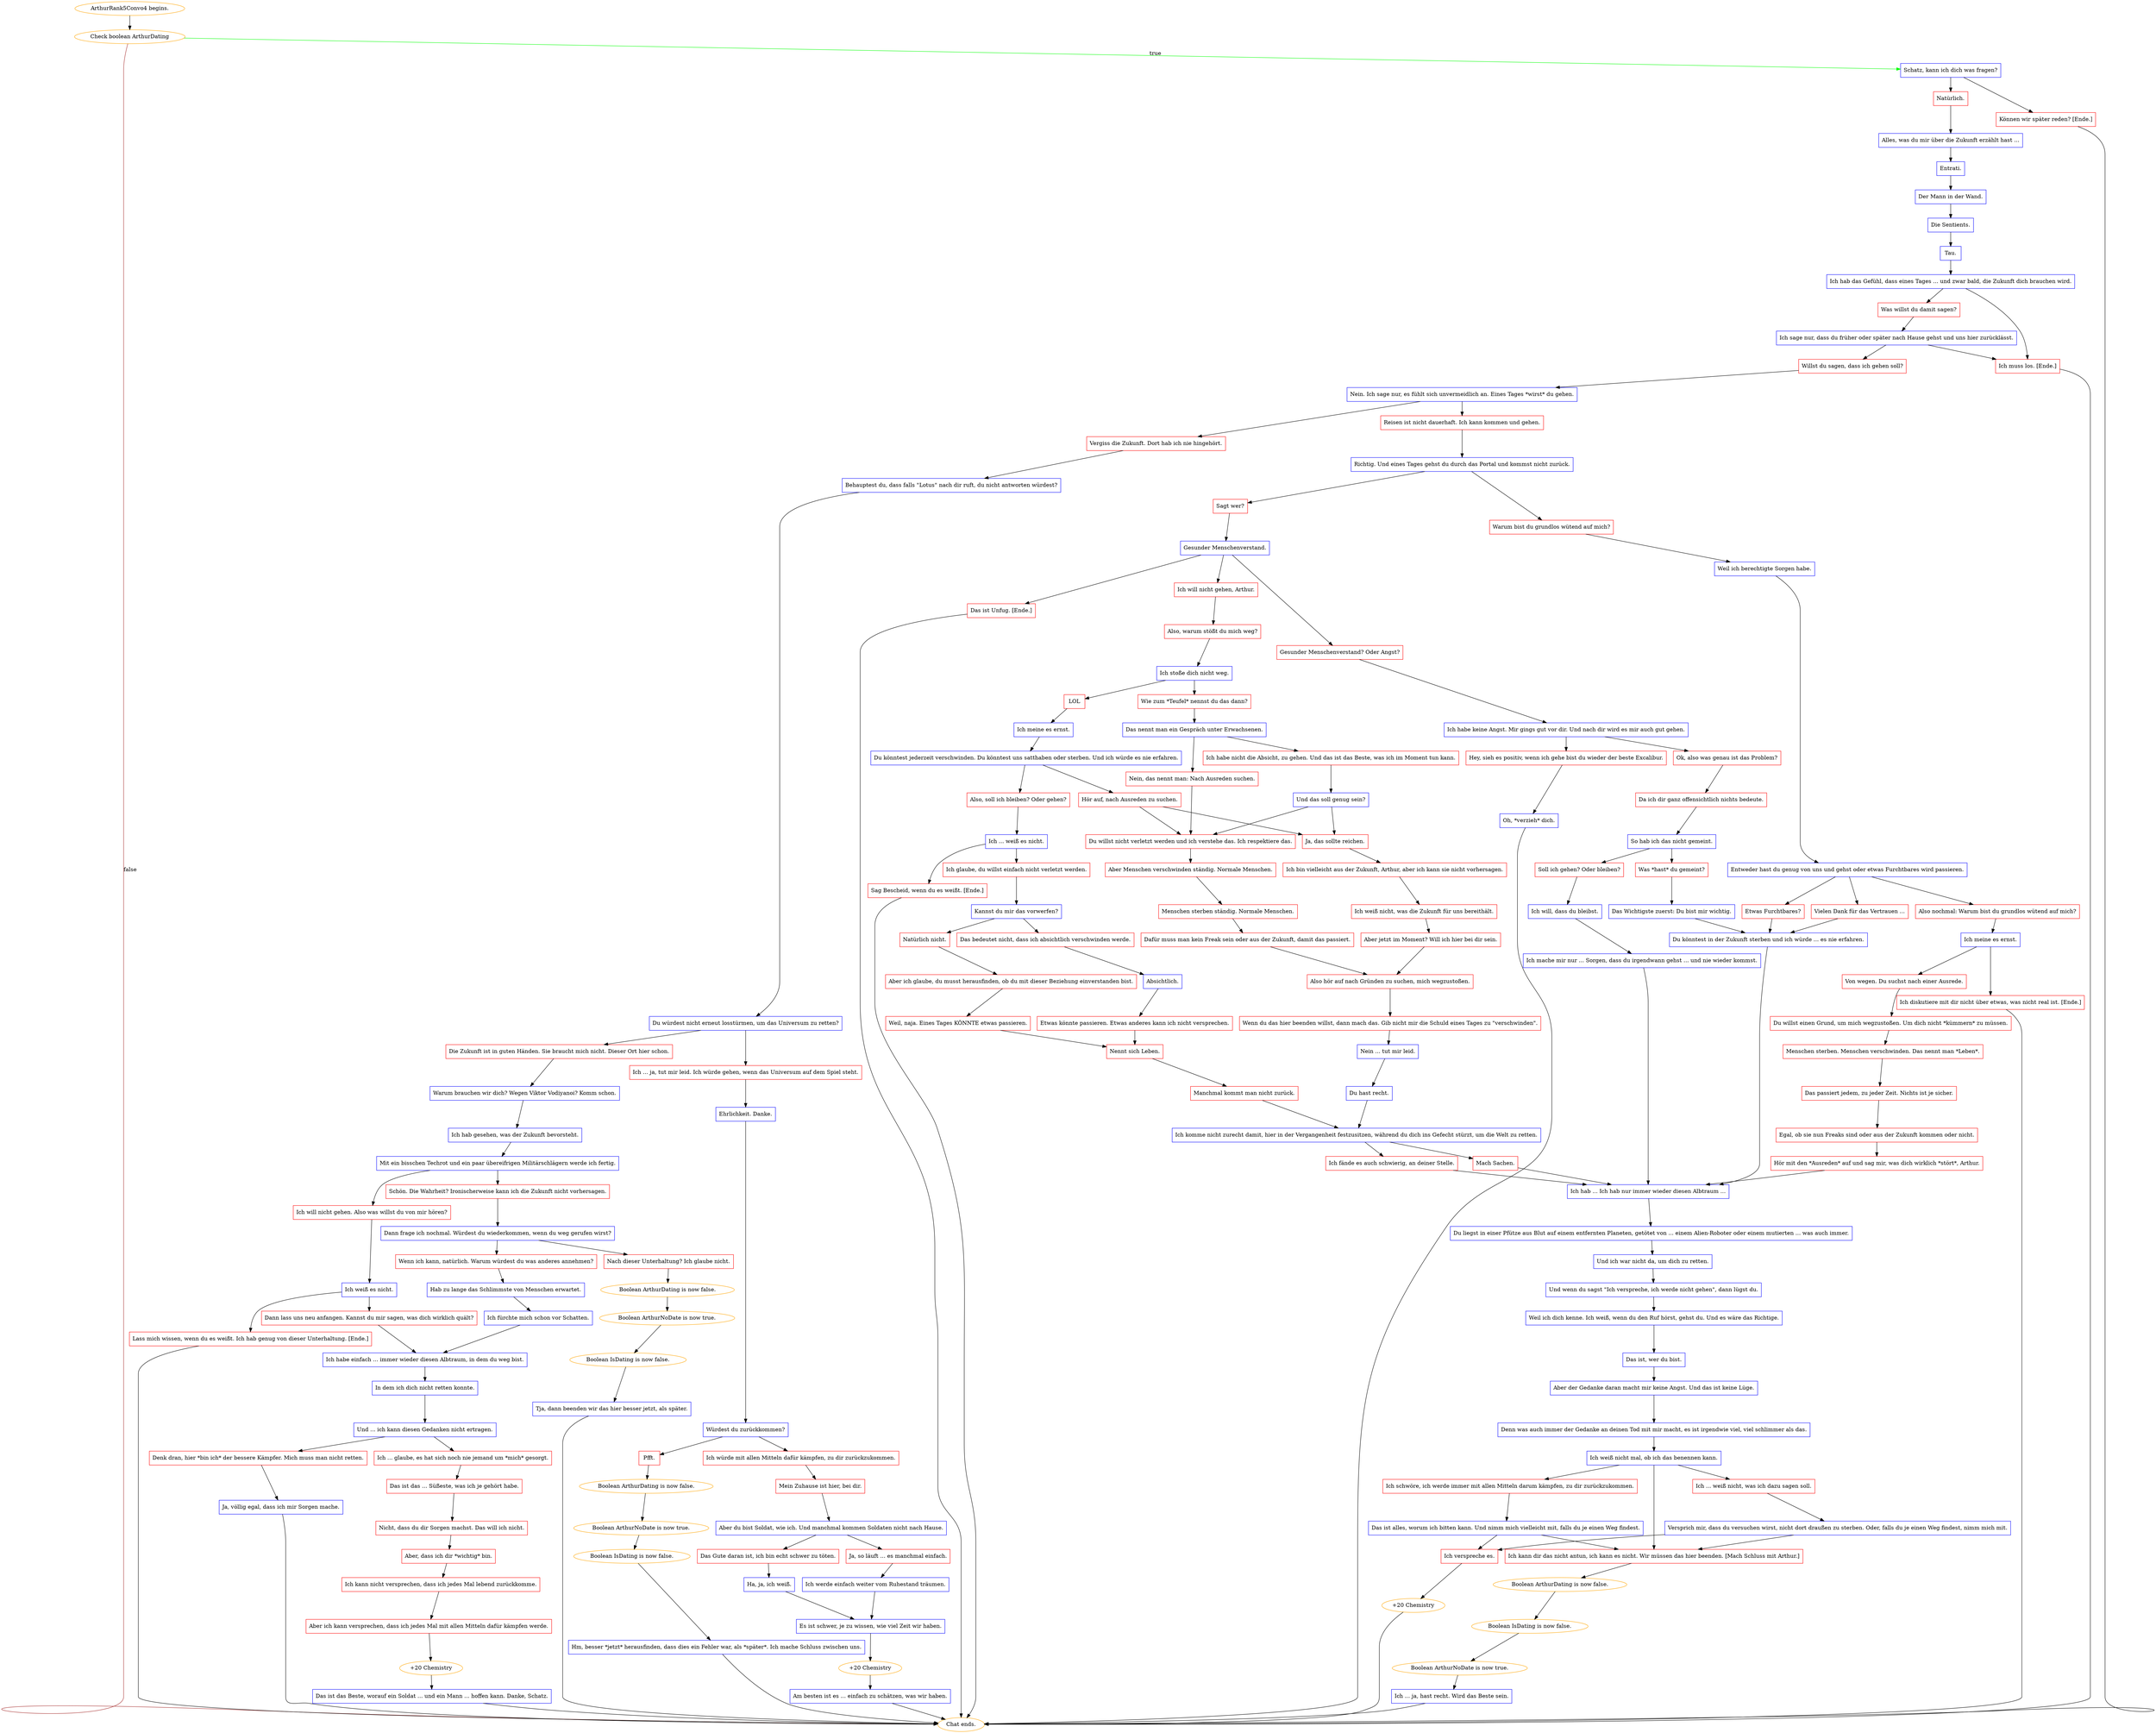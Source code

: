 digraph {
	"ArthurRank5Convo4 begins." [color=orange];
		"ArthurRank5Convo4 begins." -> j2920893703;
	j2920893703 [label="Check boolean ArthurDating",color=orange];
		j2920893703 -> j3716902266 [label=true,color=green];
		j2920893703 -> "Chat ends." [label=false,color=brown];
	j3716902266 [label="Schatz, kann ich dich was fragen?",shape=box,color=blue];
		j3716902266 -> j3555096656;
		j3716902266 -> j2354303438;
	"Chat ends." [color=orange];
	j3555096656 [label="Natürlich.",shape=box,color=red];
		j3555096656 -> j312477532;
	j2354303438 [label="Können wir später reden? [Ende.]",shape=box,color=red];
		j2354303438 -> "Chat ends.";
	j312477532 [label="Alles, was du mir über die Zukunft erzählt hast ...",shape=box,color=blue];
		j312477532 -> j1320407340;
	j1320407340 [label="Entrati.",shape=box,color=blue];
		j1320407340 -> j1539753290;
	j1539753290 [label="Der Mann in der Wand.",shape=box,color=blue];
		j1539753290 -> j2923733854;
	j2923733854 [label="Die Sentients.",shape=box,color=blue];
		j2923733854 -> j226224293;
	j226224293 [label="Tau.",shape=box,color=blue];
		j226224293 -> j2314707726;
	j2314707726 [label="Ich hab das Gefühl, dass eines Tages ... und zwar bald, die Zukunft dich brauchen wird.",shape=box,color=blue];
		j2314707726 -> j496169703;
		j2314707726 -> j610652998;
	j496169703 [label="Was willst du damit sagen?",shape=box,color=red];
		j496169703 -> j1696945749;
	j610652998 [label="Ich muss los. [Ende.]",shape=box,color=red];
		j610652998 -> "Chat ends.";
	j1696945749 [label="Ich sage nur, dass du früher oder später nach Hause gehst und uns hier zurücklässt.",shape=box,color=blue];
		j1696945749 -> j2411476323;
		j1696945749 -> j610652998;
	j2411476323 [label="Willst du sagen, dass ich gehen soll?",shape=box,color=red];
		j2411476323 -> j1491923239;
	j1491923239 [label="Nein. Ich sage nur, es fühlt sich unvermeidlich an. Eines Tages *wirst* du gehen.",shape=box,color=blue];
		j1491923239 -> j323161637;
		j1491923239 -> j3276769092;
	j323161637 [label="Reisen ist nicht dauerhaft. Ich kann kommen und gehen.",shape=box,color=red];
		j323161637 -> j2004750632;
	j3276769092 [label="Vergiss die Zukunft. Dort hab ich nie hingehört.",shape=box,color=red];
		j3276769092 -> j3810632497;
	j2004750632 [label="Richtig. Und eines Tages gehst du durch das Portal und kommst nicht zurück.",shape=box,color=blue];
		j2004750632 -> j2050443184;
		j2004750632 -> j3429135405;
	j3810632497 [label="Behauptest du, dass falls \"Lotus\" nach dir ruft, du nicht antworten würdest?",shape=box,color=blue];
		j3810632497 -> j1274395693;
	j2050443184 [label="Warum bist du grundlos wütend auf mich?",shape=box,color=red];
		j2050443184 -> j2962648110;
	j3429135405 [label="Sagt wer?",shape=box,color=red];
		j3429135405 -> j1277117831;
	j1274395693 [label="Du würdest nicht erneut losstürmen, um das Universum zu retten?",shape=box,color=blue];
		j1274395693 -> j1831975062;
		j1274395693 -> j1360417603;
	j2962648110 [label="Weil ich berechtigte Sorgen habe.",shape=box,color=blue];
		j2962648110 -> j1674655169;
	j1277117831 [label="Gesunder Menschenverstand.",shape=box,color=blue];
		j1277117831 -> j2432315953;
		j1277117831 -> j196951745;
		j1277117831 -> j782606668;
	j1831975062 [label="Die Zukunft ist in guten Händen. Sie braucht mich nicht. Dieser Ort hier schon.",shape=box,color=red];
		j1831975062 -> j3391208979;
	j1360417603 [label="Ich ... ja, tut mir leid. Ich würde gehen, wenn das Universum auf dem Spiel steht.",shape=box,color=red];
		j1360417603 -> j2485972931;
	j1674655169 [label="Entweder hast du genug von uns und gehst oder etwas Furchtbares wird passieren.",shape=box,color=blue];
		j1674655169 -> j897404167;
		j1674655169 -> j3576400730;
		j1674655169 -> j3839316915;
	j2432315953 [label="Gesunder Menschenverstand? Oder Angst?",shape=box,color=red];
		j2432315953 -> j4147780365;
	j196951745 [label="Das ist Unfug. [Ende.]",shape=box,color=red];
		j196951745 -> "Chat ends.";
	j782606668 [label="Ich will nicht gehen, Arthur.",shape=box,color=red];
		j782606668 -> j2527837127;
	j3391208979 [label="Warum brauchen wir dich? Wegen Viktor Vodiyanoi? Komm schon.",shape=box,color=blue];
		j3391208979 -> j1686323143;
	j2485972931 [label="Ehrlichkeit. Danke.",shape=box,color=blue];
		j2485972931 -> j2325140603;
	j897404167 [label="Etwas Furchtbares?",shape=box,color=red];
		j897404167 -> j549651895;
	j3576400730 [label="Vielen Dank für das Vertrauen ...",shape=box,color=red];
		j3576400730 -> j549651895;
	j3839316915 [label="Also nochmal: Warum bist du grundlos wütend auf mich?",shape=box,color=red];
		j3839316915 -> j3008742847;
	j4147780365 [label="Ich habe keine Angst. Mir gings gut vor dir. Und nach dir wird es mir auch gut gehen.",shape=box,color=blue];
		j4147780365 -> j1407440442;
		j4147780365 -> j1184098358;
	j2527837127 [label="Also, warum stößt du mich weg?",shape=box,color=red];
		j2527837127 -> j1570467155;
	j1686323143 [label="Ich hab gesehen, was der Zukunft bevorsteht.",shape=box,color=blue];
		j1686323143 -> j482513275;
	j2325140603 [label="Würdest du zurückkommen?",shape=box,color=blue];
		j2325140603 -> j1872775754;
		j2325140603 -> j535745622;
	j549651895 [label="Du könntest in der Zukunft sterben und ich würde ... es nie erfahren.",shape=box,color=blue];
		j549651895 -> j654230239;
	j3008742847 [label="Ich meine es ernst.",shape=box,color=blue];
		j3008742847 -> j2575435288;
		j3008742847 -> j4063554667;
	j1407440442 [label="Ok, also was genau ist das Problem?",shape=box,color=red];
		j1407440442 -> j1588771883;
	j1184098358 [label="Hey, sieh es positiv, wenn ich gehe bist du wieder der beste Excalibur.",shape=box,color=red];
		j1184098358 -> j2543832058;
	j1570467155 [label="Ich stoße dich nicht weg.",shape=box,color=blue];
		j1570467155 -> j3979788011;
		j1570467155 -> j2419184767;
	j482513275 [label="Mit ein bisschen Techrot und ein paar übereifrigen Militärschlägern werde ich fertig.",shape=box,color=blue];
		j482513275 -> j1907981129;
		j482513275 -> j2930621903;
	j1872775754 [label="Ich würde mit allen Mitteln dafür kämpfen, zu dir zurückzukommen.",shape=box,color=red];
		j1872775754 -> j3526574389;
	j535745622 [label="Pfft.",shape=box,color=red];
		j535745622 -> j2945475392;
	j654230239 [label="Ich hab ... Ich hab nur immer wieder diesen Albtraum ...",shape=box,color=blue];
		j654230239 -> j3109793923;
	j2575435288 [label="Von wegen. Du suchst nach einer Ausrede.",shape=box,color=red];
		j2575435288 -> j3007686005;
	j4063554667 [label="Ich diskutiere mit dir nicht über etwas, was nicht real ist. [Ende.]",shape=box,color=red];
		j4063554667 -> "Chat ends.";
	j1588771883 [label="Da ich dir ganz offensichtlich nichts bedeute.",shape=box,color=red];
		j1588771883 -> j2000647551;
	j2543832058 [label="Oh, *verzieh* dich.",shape=box,color=blue];
		j2543832058 -> "Chat ends.";
	j3979788011 [label="LOL",shape=box,color=red];
		j3979788011 -> j670460054;
	j2419184767 [label="Wie zum *Teufel* nennst du das dann?",shape=box,color=red];
		j2419184767 -> j3158192351;
	j1907981129 [label="Schön. Die Wahrheit? Ironischerweise kann ich die Zukunft nicht vorhersagen.",shape=box,color=red];
		j1907981129 -> j2721702098;
	j2930621903 [label="Ich will nicht gehen. Also was willst du von mir hören?",shape=box,color=red];
		j2930621903 -> j1759570597;
	j3526574389 [label="Mein Zuhause ist hier, bei dir.",shape=box,color=red];
		j3526574389 -> j1784315754;
	j2945475392 [label="Boolean ArthurDating is now false.",color=orange];
		j2945475392 -> j3816036695;
	j3109793923 [label="Du liegst in einer Pfütze aus Blut auf einem entfernten Planeten, getötet von ... einem Alien-Roboter oder einem mutierten ... was auch immer.",shape=box,color=blue];
		j3109793923 -> j4049536556;
	j3007686005 [label="Du willst einen Grund, um mich wegzustoßen. Um dich nicht *kümmern* zu müssen.",shape=box,color=red];
		j3007686005 -> j121528603;
	j2000647551 [label="So hab ich das nicht gemeint.",shape=box,color=blue];
		j2000647551 -> j3808277847;
		j2000647551 -> j3361544050;
	j670460054 [label="Ich meine es ernst.",shape=box,color=blue];
		j670460054 -> j3361654161;
	j3158192351 [label="Das nennt man ein Gespräch unter Erwachsenen.",shape=box,color=blue];
		j3158192351 -> j3378675839;
		j3158192351 -> j3168306053;
	j2721702098 [label="Dann frage ich nochmal. Würdest du wiederkommen, wenn du weg gerufen wirst?",shape=box,color=blue];
		j2721702098 -> j3283653294;
		j2721702098 -> j3076055573;
	j1759570597 [label="Ich weiß es nicht.",shape=box,color=blue];
		j1759570597 -> j901649121;
		j1759570597 -> j1784889151;
	j1784315754 [label="Aber du bist Soldat, wie ich. Und manchmal kommen Soldaten nicht nach Hause.",shape=box,color=blue];
		j1784315754 -> j3738895109;
		j1784315754 -> j952425495;
	j3816036695 [label="Boolean ArthurNoDate is now true.",color=orange];
		j3816036695 -> j1347218891;
	j4049536556 [label="Und ich war nicht da, um dich zu retten.",shape=box,color=blue];
		j4049536556 -> j444571220;
	j121528603 [label="Menschen sterben. Menschen verschwinden. Das nennt man *Leben*.",shape=box,color=red];
		j121528603 -> j4190842491;
	j3808277847 [label="Soll ich gehen? Oder bleiben?",shape=box,color=red];
		j3808277847 -> j221951109;
	j3361544050 [label="Was *hast* du gemeint?",shape=box,color=red];
		j3361544050 -> j1063118918;
	j3361654161 [label="Du könntest jederzeit verschwinden. Du könntest uns satthaben oder sterben. Und ich würde es nie erfahren.",shape=box,color=blue];
		j3361654161 -> j3990535626;
		j3361654161 -> j230157143;
	j3378675839 [label="Nein, das nennt man: Nach Ausreden suchen.",shape=box,color=red];
		j3378675839 -> j1600494572;
	j3168306053 [label="Ich habe nicht die Absicht, zu gehen. Und das ist das Beste, was ich im Moment tun kann.",shape=box,color=red];
		j3168306053 -> j2306444195;
	j3283653294 [label="Nach dieser Unterhaltung? Ich glaube nicht.",shape=box,color=red];
		j3283653294 -> j3935551344;
	j3076055573 [label="Wenn ich kann, natürlich. Warum würdest du was anderes annehmen?",shape=box,color=red];
		j3076055573 -> j3571137010;
	j901649121 [label="Dann lass uns neu anfangen. Kannst du mir sagen, was dich wirklich quält?",shape=box,color=red];
		j901649121 -> j3098704422;
	j1784889151 [label="Lass mich wissen, wenn du es weißt. Ich hab genug von dieser Unterhaltung. [Ende.]",shape=box,color=red];
		j1784889151 -> "Chat ends.";
	j3738895109 [label="Ja, so läuft ... es manchmal einfach.",shape=box,color=red];
		j3738895109 -> j3251692331;
	j952425495 [label="Das Gute daran ist, ich bin echt schwer zu töten.",shape=box,color=red];
		j952425495 -> j307632165;
	j1347218891 [label="Boolean IsDating is now false.",color=orange];
		j1347218891 -> j2789859957;
	j444571220 [label="Und wenn du sagst \"Ich verspreche, ich werde nicht gehen\", dann lügst du.",shape=box,color=blue];
		j444571220 -> j3032860160;
	j4190842491 [label="Das passiert jedem, zu jeder Zeit. Nichts ist je sicher.",shape=box,color=red];
		j4190842491 -> j3883933665;
	j221951109 [label="Ich will, dass du bleibst.",shape=box,color=blue];
		j221951109 -> j3311060181;
	j1063118918 [label="Das Wichtigste zuerst: Du bist mir wichtig.",shape=box,color=blue];
		j1063118918 -> j549651895;
	j3990535626 [label="Hör auf, nach Ausreden zu suchen.",shape=box,color=red];
		j3990535626 -> j1121070461;
		j3990535626 -> j1600494572;
	j230157143 [label="Also, soll ich bleiben? Oder gehen?",shape=box,color=red];
		j230157143 -> j3800146903;
	j1600494572 [label="Du willst nicht verletzt werden und ich verstehe das. Ich respektiere das.",shape=box,color=red];
		j1600494572 -> j3207206652;
	j2306444195 [label="Und das soll genug sein?",shape=box,color=blue];
		j2306444195 -> j1121070461;
		j2306444195 -> j1600494572;
	j3935551344 [label="Boolean ArthurDating is now false.",color=orange];
		j3935551344 -> j3855863758;
	j3571137010 [label="Hab zu lange das Schlimmste von Menschen erwartet.",shape=box,color=blue];
		j3571137010 -> j271974964;
	j3098704422 [label="Ich habe einfach ... immer wieder diesen Albtraum, in dem du weg bist.",shape=box,color=blue];
		j3098704422 -> j1860599162;
	j3251692331 [label="Ich werde einfach weiter vom Ruhestand träumen.",shape=box,color=blue];
		j3251692331 -> j1109084705;
	j307632165 [label="Ha, ja, ich weiß.",shape=box,color=blue];
		j307632165 -> j1109084705;
	j2789859957 [label="Hm, besser *jetzt* herausfinden, dass dies ein Fehler war, als *später*. Ich mache Schluss zwischen uns.",shape=box,color=blue];
		j2789859957 -> "Chat ends.";
	j3032860160 [label="Weil ich dich kenne. Ich weiß, wenn du den Ruf hörst, gehst du. Und es wäre das Richtige.",shape=box,color=blue];
		j3032860160 -> j143003173;
	j3883933665 [label="Egal, ob sie nun Freaks sind oder aus der Zukunft kommen oder nicht.",shape=box,color=red];
		j3883933665 -> j515437750;
	j3311060181 [label="Ich mache mir nur ... Sorgen, dass du irgendwann gehst ... und nie wieder kommst.",shape=box,color=blue];
		j3311060181 -> j654230239;
	j1121070461 [label="Ja, das sollte reichen.",shape=box,color=red];
		j1121070461 -> j3496050003;
	j3800146903 [label="Ich ... weiß es nicht.",shape=box,color=blue];
		j3800146903 -> j3646671687;
		j3800146903 -> j2904636464;
	j3207206652 [label="Aber Menschen verschwinden ständig. Normale Menschen.",shape=box,color=red];
		j3207206652 -> j3075259025;
	j3855863758 [label="Boolean ArthurNoDate is now true.",color=orange];
		j3855863758 -> j1469436014;
	j271974964 [label="Ich fürchte mich schon vor Schatten.",shape=box,color=blue];
		j271974964 -> j3098704422;
	j1860599162 [label="In dem ich dich nicht retten konnte.",shape=box,color=blue];
		j1860599162 -> j4226341861;
	j1109084705 [label="Es ist schwer, je zu wissen, wie viel Zeit wir haben.",shape=box,color=blue];
		j1109084705 -> j1557165175;
	j143003173 [label="Das ist, wer du bist.",shape=box,color=blue];
		j143003173 -> j3994138066;
	j515437750 [label="Hör mit den *Ausreden* auf und sag mir, was dich wirklich *stört*, Arthur.",shape=box,color=red];
		j515437750 -> j654230239;
	j3496050003 [label="Ich bin vielleicht aus der Zukunft, Arthur, aber ich kann sie nicht vorhersagen.",shape=box,color=red];
		j3496050003 -> j899681080;
	j3646671687 [label="Ich glaube, du willst einfach nicht verletzt werden.",shape=box,color=red];
		j3646671687 -> j1168005587;
	j2904636464 [label="Sag Bescheid, wenn du es weißt. [Ende.]",shape=box,color=red];
		j2904636464 -> "Chat ends.";
	j3075259025 [label="Menschen sterben ständig. Normale Menschen.",shape=box,color=red];
		j3075259025 -> j2680677190;
	j1469436014 [label="Boolean IsDating is now false.",color=orange];
		j1469436014 -> j3664878696;
	j4226341861 [label="Und ... ich kann diesen Gedanken nicht ertragen.",shape=box,color=blue];
		j4226341861 -> j945962264;
		j4226341861 -> j4048785028;
	j1557165175 [label="+20 Chemistry",color=orange];
		j1557165175 -> j2495653862;
	j3994138066 [label="Aber der Gedanke daran macht mir keine Angst. Und das ist keine Lüge.",shape=box,color=blue];
		j3994138066 -> j3519055593;
	j899681080 [label="Ich weiß nicht, was die Zukunft für uns bereithält.",shape=box,color=red];
		j899681080 -> j1203437675;
	j1168005587 [label="Kannst du mir das vorwerfen?",shape=box,color=blue];
		j1168005587 -> j4170787100;
		j1168005587 -> j1208532883;
	j2680677190 [label="Dafür muss man kein Freak sein oder aus der Zukunft, damit das passiert.",shape=box,color=red];
		j2680677190 -> j1796898698;
	j3664878696 [label="Tja, dann beenden wir das hier besser jetzt, als später.",shape=box,color=blue];
		j3664878696 -> "Chat ends.";
	j945962264 [label="Ich ... glaube, es hat sich noch nie jemand um *mich* gesorgt.",shape=box,color=red];
		j945962264 -> j3844775353;
	j4048785028 [label="Denk dran, hier *bin ich* der bessere Kämpfer. Mich muss man nicht retten.",shape=box,color=red];
		j4048785028 -> j1602102220;
	j2495653862 [label="Am besten ist es ... einfach zu schätzen, was wir haben.",shape=box,color=blue];
		j2495653862 -> "Chat ends.";
	j3519055593 [label="Denn was auch immer der Gedanke an deinen Tod mit mir macht, es ist irgendwie viel, viel schlimmer als das.",shape=box,color=blue];
		j3519055593 -> j828916627;
	j1203437675 [label="Aber jetzt im Moment? Will ich hier bei dir sein.",shape=box,color=red];
		j1203437675 -> j1796898698;
	j4170787100 [label="Natürlich nicht.",shape=box,color=red];
		j4170787100 -> j3068751049;
	j1208532883 [label="Das bedeutet nicht, dass ich absichtlich verschwinden werde.",shape=box,color=red];
		j1208532883 -> j3361861783;
	j1796898698 [label="Also hör auf nach Gründen zu suchen, mich wegzustoßen.",shape=box,color=red];
		j1796898698 -> j3614573642;
	j3844775353 [label="Das ist das ... Süßeste, was ich je gehört habe.",shape=box,color=red];
		j3844775353 -> j2223020356;
	j1602102220 [label="Ja, völlig egal, dass ich mir Sorgen mache.",shape=box,color=blue];
		j1602102220 -> "Chat ends.";
	j828916627 [label="Ich weiß nicht mal, ob ich das benennen kann.",shape=box,color=blue];
		j828916627 -> j1626428348;
		j828916627 -> j82392662;
		j828916627 -> j783474438;
	j3068751049 [label="Aber ich glaube, du musst herausfinden, ob du mit dieser Beziehung einverstanden bist.",shape=box,color=red];
		j3068751049 -> j3037643116;
	j3361861783 [label="Absichtlich.",shape=box,color=blue];
		j3361861783 -> j3702401423;
	j3614573642 [label="Wenn du das hier beenden willst, dann mach das. Gib nicht mir die Schuld eines Tages zu \"verschwinden\".",shape=box,color=red];
		j3614573642 -> j1381713503;
	j2223020356 [label="Nicht, dass du dir Sorgen machst. Das will ich nicht.",shape=box,color=red];
		j2223020356 -> j32915636;
	j1626428348 [label="Ich schwöre, ich werde immer mit allen Mitteln darum kämpfen, zu dir zurückzukommen.",shape=box,color=red];
		j1626428348 -> j1166795696;
	j82392662 [label="Ich ... weiß nicht, was ich dazu sagen soll.",shape=box,color=red];
		j82392662 -> j372966867;
	j783474438 [label="Ich kann dir das nicht antun, ich kann es nicht. Wir müssen das hier beenden. [Mach Schluss mit Arthur.]",shape=box,color=red];
		j783474438 -> j3867931909;
	j3037643116 [label="Weil, naja. Eines Tages KÖNNTE etwas passieren.",shape=box,color=red];
		j3037643116 -> j1227933567;
	j3702401423 [label="Etwas könnte passieren. Etwas anderes kann ich nicht versprechen.",shape=box,color=red];
		j3702401423 -> j1227933567;
	j1381713503 [label="Nein ... tut mir leid.",shape=box,color=blue];
		j1381713503 -> j4146680617;
	j32915636 [label="Aber, dass ich dir *wichtig* bin.",shape=box,color=red];
		j32915636 -> j1758424865;
	j1166795696 [label="Das ist alles, worum ich bitten kann. Und nimm mich vielleicht mit, falls du je einen Weg findest.",shape=box,color=blue];
		j1166795696 -> j1676398948;
		j1166795696 -> j783474438;
	j372966867 [label="Versprich mir, dass du versuchen wirst, nicht dort draußen zu sterben. Oder, falls du je einen Weg findest, nimm mich mit.",shape=box,color=blue];
		j372966867 -> j1676398948;
		j372966867 -> j783474438;
	j3867931909 [label="Boolean ArthurDating is now false.",color=orange];
		j3867931909 -> j896148023;
	j1227933567 [label="Nennt sich Leben.",shape=box,color=red];
		j1227933567 -> j396468042;
	j4146680617 [label="Du hast recht.",shape=box,color=blue];
		j4146680617 -> j3893049555;
	j1758424865 [label="Ich kann nicht versprechen, dass ich jedes Mal lebend zurückkomme.",shape=box,color=red];
		j1758424865 -> j296082441;
	j1676398948 [label="Ich verspreche es.",shape=box,color=red];
		j1676398948 -> j367054140;
	j896148023 [label="Boolean IsDating is now false.",color=orange];
		j896148023 -> j979582387;
	j396468042 [label="Manchmal kommt man nicht zurück.",shape=box,color=red];
		j396468042 -> j3893049555;
	j3893049555 [label="Ich komme nicht zurecht damit, hier in der Vergangenheit festzusitzen, während du dich ins Gefecht stürzt, um die Welt zu retten.",shape=box,color=blue];
		j3893049555 -> j803744133;
		j3893049555 -> j3392404996;
	j296082441 [label="Aber ich kann versprechen, dass ich jedes Mal mit allen Mitteln dafür kämpfen werde.",shape=box,color=red];
		j296082441 -> j3257450728;
	j367054140 [label="+20 Chemistry",color=orange];
		j367054140 -> "Chat ends.";
	j979582387 [label="Boolean ArthurNoDate is now true.",color=orange];
		j979582387 -> j1584145931;
	j803744133 [label="Mach Sachen.",shape=box,color=red];
		j803744133 -> j654230239;
	j3392404996 [label="Ich fände es auch schwierig, an deiner Stelle.",shape=box,color=red];
		j3392404996 -> j654230239;
	j3257450728 [label="+20 Chemistry",color=orange];
		j3257450728 -> j4087775965;
	j1584145931 [label="Ich ... ja, hast recht. Wird das Beste sein.",shape=box,color=blue];
		j1584145931 -> "Chat ends.";
	j4087775965 [label="Das ist das Beste, worauf ein Soldat ... und ein Mann ... hoffen kann. Danke, Schatz.",shape=box,color=blue];
		j4087775965 -> "Chat ends.";
}
